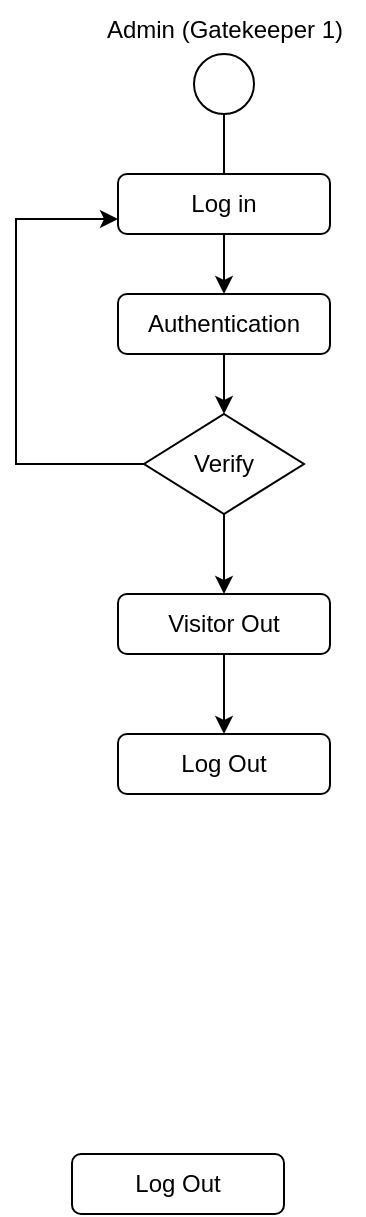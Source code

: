 <mxfile version="21.0.2" type="device"><diagram name="Page-1" id="tiRze2TpK9j5F52_HNz7"><mxGraphModel dx="1195" dy="622" grid="1" gridSize="10" guides="1" tooltips="1" connect="1" arrows="1" fold="1" page="1" pageScale="1" pageWidth="827" pageHeight="1169" math="0" shadow="0"><root><mxCell id="0"/><mxCell id="1" parent="0"/><mxCell id="qVQk4zaBZRnmMJg3SI7V-23" value="" style="edgeStyle=orthogonalEdgeStyle;rounded=0;orthogonalLoop=1;jettySize=auto;html=1;" edge="1" parent="1" source="qVQk4zaBZRnmMJg3SI7V-1" target="qVQk4zaBZRnmMJg3SI7V-4"><mxGeometry relative="1" as="geometry"/></mxCell><mxCell id="qVQk4zaBZRnmMJg3SI7V-1" value="" style="ellipse;whiteSpace=wrap;html=1;aspect=fixed;" vertex="1" parent="1"><mxGeometry x="399" y="80" width="30" height="30" as="geometry"/></mxCell><mxCell id="qVQk4zaBZRnmMJg3SI7V-3" value="Log in" style="rounded=1;whiteSpace=wrap;html=1;strokeWidth=1;perimeterSpacing=0;shadow=0;glass=0;" vertex="1" parent="1"><mxGeometry x="361" y="140" width="106" height="30" as="geometry"/></mxCell><mxCell id="qVQk4zaBZRnmMJg3SI7V-24" value="" style="edgeStyle=orthogonalEdgeStyle;rounded=0;orthogonalLoop=1;jettySize=auto;html=1;" edge="1" parent="1" source="qVQk4zaBZRnmMJg3SI7V-4" target="qVQk4zaBZRnmMJg3SI7V-6"><mxGeometry relative="1" as="geometry"/></mxCell><mxCell id="qVQk4zaBZRnmMJg3SI7V-4" value="Authentication" style="rounded=1;whiteSpace=wrap;html=1;" vertex="1" parent="1"><mxGeometry x="361" y="200" width="106" height="30" as="geometry"/></mxCell><mxCell id="qVQk4zaBZRnmMJg3SI7V-25" style="edgeStyle=orthogonalEdgeStyle;rounded=0;orthogonalLoop=1;jettySize=auto;html=1;entryX=0;entryY=0.75;entryDx=0;entryDy=0;" edge="1" parent="1" source="qVQk4zaBZRnmMJg3SI7V-6" target="qVQk4zaBZRnmMJg3SI7V-3"><mxGeometry relative="1" as="geometry"><mxPoint x="290" y="160" as="targetPoint"/><Array as="points"><mxPoint x="310" y="285"/><mxPoint x="310" y="163"/></Array></mxGeometry></mxCell><mxCell id="qVQk4zaBZRnmMJg3SI7V-31" style="edgeStyle=orthogonalEdgeStyle;rounded=0;orthogonalLoop=1;jettySize=auto;html=1;" edge="1" parent="1" source="qVQk4zaBZRnmMJg3SI7V-6" target="qVQk4zaBZRnmMJg3SI7V-29"><mxGeometry relative="1" as="geometry"/></mxCell><mxCell id="qVQk4zaBZRnmMJg3SI7V-6" value="Verify" style="rhombus;whiteSpace=wrap;html=1;" vertex="1" parent="1"><mxGeometry x="374" y="260" width="80" height="50" as="geometry"/></mxCell><mxCell id="qVQk4zaBZRnmMJg3SI7V-26" value="Admin (Gatekeeper 1)" style="text;html=1;align=center;verticalAlign=middle;resizable=0;points=[];autosize=1;strokeColor=none;fillColor=none;" vertex="1" parent="1"><mxGeometry x="344" y="53" width="140" height="30" as="geometry"/></mxCell><mxCell id="qVQk4zaBZRnmMJg3SI7V-27" value="Log Out" style="rounded=1;whiteSpace=wrap;html=1;strokeWidth=1;perimeterSpacing=0;shadow=0;glass=0;" vertex="1" parent="1"><mxGeometry x="338" y="630" width="106" height="30" as="geometry"/></mxCell><mxCell id="qVQk4zaBZRnmMJg3SI7V-32" style="edgeStyle=orthogonalEdgeStyle;rounded=0;orthogonalLoop=1;jettySize=auto;html=1;entryX=0.5;entryY=0;entryDx=0;entryDy=0;" edge="1" parent="1" source="qVQk4zaBZRnmMJg3SI7V-29" target="qVQk4zaBZRnmMJg3SI7V-30"><mxGeometry relative="1" as="geometry"/></mxCell><mxCell id="qVQk4zaBZRnmMJg3SI7V-29" value="Visitor Out" style="rounded=1;whiteSpace=wrap;html=1;" vertex="1" parent="1"><mxGeometry x="361" y="350" width="106" height="30" as="geometry"/></mxCell><mxCell id="qVQk4zaBZRnmMJg3SI7V-30" value="Log Out" style="rounded=1;whiteSpace=wrap;html=1;strokeWidth=1;perimeterSpacing=0;shadow=0;glass=0;" vertex="1" parent="1"><mxGeometry x="361" y="420" width="106" height="30" as="geometry"/></mxCell></root></mxGraphModel></diagram></mxfile>